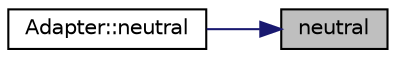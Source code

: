 digraph "neutral"
{
 // INTERACTIVE_SVG=YES
 // LATEX_PDF_SIZE
  bgcolor="transparent";
  edge [fontname="Helvetica",fontsize="10",labelfontname="Helvetica",labelfontsize="10"];
  node [fontname="Helvetica",fontsize="10",shape=record];
  rankdir="RL";
  Node1 [label="neutral",height=0.2,width=0.4,color="black", fillcolor="grey75", style="filled", fontcolor="black",tooltip=" "];
  Node1 -> Node2 [dir="back",color="midnightblue",fontsize="10",style="solid",fontname="Helvetica"];
  Node2 [label="Adapter::neutral",height=0.2,width=0.4,color="black",URL="$d0/da6/classAdapter_a2a0e12fe4604e1996850a4d56e0fd299.html#a2a0e12fe4604e1996850a4d56e0fd299",tooltip=" "];
}
